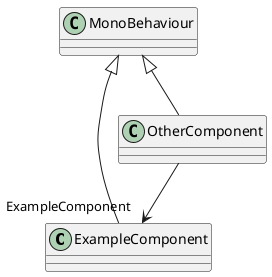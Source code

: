 @startuml
class ExampleComponent {
}
MonoBehaviour <|-- ExampleComponent
class OtherComponent {
}
MonoBehaviour <|-- OtherComponent
OtherComponent --> "ExampleComponent" ExampleComponent
@enduml
